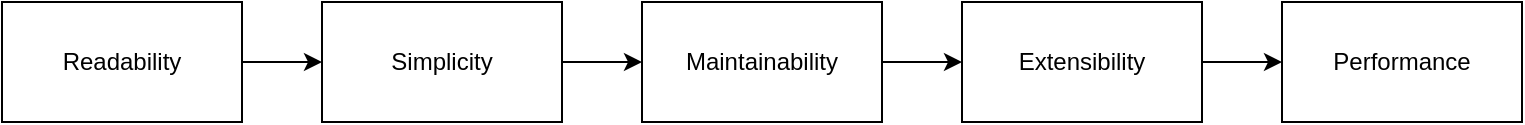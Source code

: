 <mxfile version="16.0.2" type="device" pages="6"><diagram id="T4zbBYWqux-4aDNjas2B" name="Philosophy"><mxGraphModel dx="946" dy="602" grid="1" gridSize="10" guides="1" tooltips="1" connect="1" arrows="1" fold="1" page="1" pageScale="1" pageWidth="1169" pageHeight="1654" math="0" shadow="0"><root><mxCell id="cOYS0s8pubSpcIsK2IB4-0"/><mxCell id="cOYS0s8pubSpcIsK2IB4-1" parent="cOYS0s8pubSpcIsK2IB4-0"/><mxCell id="cOYS0s8pubSpcIsK2IB4-4" value="" style="edgeStyle=orthogonalEdgeStyle;rounded=0;orthogonalLoop=1;jettySize=auto;html=1;" edge="1" parent="cOYS0s8pubSpcIsK2IB4-1" source="cOYS0s8pubSpcIsK2IB4-2" target="cOYS0s8pubSpcIsK2IB4-3"><mxGeometry relative="1" as="geometry"/></mxCell><mxCell id="cOYS0s8pubSpcIsK2IB4-2" value="Readability" style="rounded=0;whiteSpace=wrap;html=1;" vertex="1" parent="cOYS0s8pubSpcIsK2IB4-1"><mxGeometry x="80" y="220" width="120" height="60" as="geometry"/></mxCell><mxCell id="cOYS0s8pubSpcIsK2IB4-6" value="" style="edgeStyle=orthogonalEdgeStyle;rounded=0;orthogonalLoop=1;jettySize=auto;html=1;" edge="1" parent="cOYS0s8pubSpcIsK2IB4-1" source="cOYS0s8pubSpcIsK2IB4-3" target="cOYS0s8pubSpcIsK2IB4-5"><mxGeometry relative="1" as="geometry"/></mxCell><mxCell id="cOYS0s8pubSpcIsK2IB4-3" value="Simplicity" style="rounded=0;whiteSpace=wrap;html=1;" vertex="1" parent="cOYS0s8pubSpcIsK2IB4-1"><mxGeometry x="240" y="220" width="120" height="60" as="geometry"/></mxCell><mxCell id="cOYS0s8pubSpcIsK2IB4-8" value="" style="edgeStyle=orthogonalEdgeStyle;rounded=0;orthogonalLoop=1;jettySize=auto;html=1;" edge="1" parent="cOYS0s8pubSpcIsK2IB4-1" source="cOYS0s8pubSpcIsK2IB4-5" target="cOYS0s8pubSpcIsK2IB4-7"><mxGeometry relative="1" as="geometry"/></mxCell><mxCell id="cOYS0s8pubSpcIsK2IB4-5" value="Maintainability" style="rounded=0;whiteSpace=wrap;html=1;" vertex="1" parent="cOYS0s8pubSpcIsK2IB4-1"><mxGeometry x="400" y="220" width="120" height="60" as="geometry"/></mxCell><mxCell id="cOYS0s8pubSpcIsK2IB4-10" value="" style="edgeStyle=orthogonalEdgeStyle;rounded=0;orthogonalLoop=1;jettySize=auto;html=1;" edge="1" parent="cOYS0s8pubSpcIsK2IB4-1" source="cOYS0s8pubSpcIsK2IB4-7" target="cOYS0s8pubSpcIsK2IB4-9"><mxGeometry relative="1" as="geometry"/></mxCell><mxCell id="cOYS0s8pubSpcIsK2IB4-7" value="Extensibility" style="rounded=0;whiteSpace=wrap;html=1;" vertex="1" parent="cOYS0s8pubSpcIsK2IB4-1"><mxGeometry x="560" y="220" width="120" height="60" as="geometry"/></mxCell><mxCell id="cOYS0s8pubSpcIsK2IB4-9" value="Performance" style="rounded=0;whiteSpace=wrap;html=1;" vertex="1" parent="cOYS0s8pubSpcIsK2IB4-1"><mxGeometry x="720" y="220" width="120" height="60" as="geometry"/></mxCell></root></mxGraphModel></diagram><diagram id="cMN0oJEcIpX8BTZ8_sm2" name="1. Readability"><mxGraphModel dx="946" dy="2256" grid="1" gridSize="10" guides="1" tooltips="1" connect="1" arrows="1" fold="1" page="1" pageScale="1" pageWidth="1169" pageHeight="1654" math="0" shadow="0"><root><mxCell id="0"/><mxCell id="1" parent="0"/><mxCell id="_veU7rA_DRkgmM8GwEnb-12" value="" style="edgeStyle=orthogonalEdgeStyle;rounded=0;orthogonalLoop=1;jettySize=auto;html=1;exitX=1;exitY=0.5;exitDx=0;exitDy=0;entryX=0;entryY=0.5;entryDx=0;entryDy=0;" edge="1" parent="1" source="_veU7rA_DRkgmM8GwEnb-2" target="_veU7rA_DRkgmM8GwEnb-11"><mxGeometry relative="1" as="geometry"><Array as="points"><mxPoint x="360" y="-30"/><mxPoint x="360" y="10"/></Array></mxGeometry></mxCell><mxCell id="_veU7rA_DRkgmM8GwEnb-14" style="edgeStyle=orthogonalEdgeStyle;rounded=0;orthogonalLoop=1;jettySize=auto;html=1;entryX=0;entryY=0.5;entryDx=0;entryDy=0;" edge="1" parent="1" source="_veU7rA_DRkgmM8GwEnb-2" target="_veU7rA_DRkgmM8GwEnb-13"><mxGeometry relative="1" as="geometry"><Array as="points"><mxPoint x="360" y="-30"/><mxPoint x="360" y="90"/></Array></mxGeometry></mxCell><mxCell id="_veU7rA_DRkgmM8GwEnb-20" value="" style="edgeStyle=orthogonalEdgeStyle;rounded=0;orthogonalLoop=1;jettySize=auto;html=1;" edge="1" parent="1" source="_veU7rA_DRkgmM8GwEnb-2" target="_veU7rA_DRkgmM8GwEnb-19"><mxGeometry relative="1" as="geometry"><Array as="points"><mxPoint x="360" y="-30"/><mxPoint x="360" y="-60"/></Array></mxGeometry></mxCell><mxCell id="_veU7rA_DRkgmM8GwEnb-36" value="" style="edgeStyle=orthogonalEdgeStyle;rounded=0;orthogonalLoop=1;jettySize=auto;html=1;" edge="1" parent="1" source="_veU7rA_DRkgmM8GwEnb-2" target="_veU7rA_DRkgmM8GwEnb-35"><mxGeometry relative="1" as="geometry"><Array as="points"><mxPoint x="360" y="-30"/><mxPoint x="360" y="-160"/></Array></mxGeometry></mxCell><mxCell id="_veU7rA_DRkgmM8GwEnb-2" value="Readability" style="rounded=0;whiteSpace=wrap;html=1;" vertex="1" parent="1"><mxGeometry x="200" y="-60" width="120" height="60" as="geometry"/></mxCell><mxCell id="_veU7rA_DRkgmM8GwEnb-11" value="Idiomatic" style="rounded=0;whiteSpace=wrap;html=1;" vertex="1" parent="1"><mxGeometry x="420" y="-20" width="120" height="60" as="geometry"/></mxCell><mxCell id="_veU7rA_DRkgmM8GwEnb-13" value="Naming Conventions" style="rounded=0;whiteSpace=wrap;html=1;" vertex="1" parent="1"><mxGeometry x="420" y="60" width="120" height="60" as="geometry"/></mxCell><mxCell id="_veU7rA_DRkgmM8GwEnb-19" value="Consistency" style="rounded=0;whiteSpace=wrap;html=1;" vertex="1" parent="1"><mxGeometry x="420" y="-100" width="120" height="60" as="geometry"/></mxCell><mxCell id="_veU7rA_DRkgmM8GwEnb-35" value="POLA" style="rounded=0;whiteSpace=wrap;html=1;" vertex="1" parent="1"><mxGeometry x="420" y="-190" width="120" height="60" as="geometry"/></mxCell></root></mxGraphModel></diagram><diagram id="uCa_k90U21SwwoeZ75B3" name="2. Simplicity"><mxGraphModel dx="946" dy="602" grid="1" gridSize="10" guides="1" tooltips="1" connect="1" arrows="1" fold="1" page="1" pageScale="1" pageWidth="1169" pageHeight="1654" math="0" shadow="0"><root><mxCell id="48TtMH4gEI6W2YyqBDzi-0"/><mxCell id="48TtMH4gEI6W2YyqBDzi-1" parent="48TtMH4gEI6W2YyqBDzi-0"/><mxCell id="48TtMH4gEI6W2YyqBDzi-2" value="" style="edgeStyle=orthogonalEdgeStyle;rounded=0;orthogonalLoop=1;jettySize=auto;html=1;" edge="1" parent="48TtMH4gEI6W2YyqBDzi-1" source="48TtMH4gEI6W2YyqBDzi-4" target="48TtMH4gEI6W2YyqBDzi-5"><mxGeometry relative="1" as="geometry"/></mxCell><mxCell id="48TtMH4gEI6W2YyqBDzi-3" value="" style="edgeStyle=orthogonalEdgeStyle;rounded=0;orthogonalLoop=1;jettySize=auto;html=1;" edge="1" parent="48TtMH4gEI6W2YyqBDzi-1" source="48TtMH4gEI6W2YyqBDzi-4" target="48TtMH4gEI6W2YyqBDzi-6"><mxGeometry relative="1" as="geometry"/></mxCell><mxCell id="48TtMH4gEI6W2YyqBDzi-4" value="Simplicity" style="rounded=0;whiteSpace=wrap;html=1;" vertex="1" parent="48TtMH4gEI6W2YyqBDzi-1"><mxGeometry x="200" y="210" width="120" height="60" as="geometry"/></mxCell><mxCell id="48TtMH4gEI6W2YyqBDzi-5" value="YAGNI" style="rounded=0;whiteSpace=wrap;html=1;" vertex="1" parent="48TtMH4gEI6W2YyqBDzi-1"><mxGeometry x="420" y="160" width="120" height="60" as="geometry"/></mxCell><mxCell id="48TtMH4gEI6W2YyqBDzi-6" value="KISS" style="rounded=0;whiteSpace=wrap;html=1;" vertex="1" parent="48TtMH4gEI6W2YyqBDzi-1"><mxGeometry x="420" y="270" width="120" height="60" as="geometry"/></mxCell></root></mxGraphModel></diagram><diagram id="wkS1UaVaadskXaVfAm7B" name="3. Maintenability"><mxGraphModel dx="946" dy="602" grid="1" gridSize="10" guides="1" tooltips="1" connect="1" arrows="1" fold="1" page="1" pageScale="1" pageWidth="1169" pageHeight="1654" math="0" shadow="0"><root><mxCell id="U4D2ZawkMQ0DpELgRWSV-0"/><mxCell id="U4D2ZawkMQ0DpELgRWSV-1" parent="U4D2ZawkMQ0DpELgRWSV-0"/><mxCell id="U4D2ZawkMQ0DpELgRWSV-2" style="edgeStyle=orthogonalEdgeStyle;rounded=0;orthogonalLoop=1;jettySize=auto;html=1;entryX=0;entryY=0.5;entryDx=0;entryDy=0;" edge="1" parent="U4D2ZawkMQ0DpELgRWSV-1" source="U4D2ZawkMQ0DpELgRWSV-5" target="U4D2ZawkMQ0DpELgRWSV-6"><mxGeometry relative="1" as="geometry"/></mxCell><mxCell id="U4D2ZawkMQ0DpELgRWSV-3" style="edgeStyle=orthogonalEdgeStyle;rounded=0;orthogonalLoop=1;jettySize=auto;html=1;entryX=0;entryY=0.5;entryDx=0;entryDy=0;" edge="1" parent="U4D2ZawkMQ0DpELgRWSV-1" source="U4D2ZawkMQ0DpELgRWSV-5" target="U4D2ZawkMQ0DpELgRWSV-7"><mxGeometry relative="1" as="geometry"/></mxCell><mxCell id="U4D2ZawkMQ0DpELgRWSV-4" value="" style="edgeStyle=orthogonalEdgeStyle;rounded=0;orthogonalLoop=1;jettySize=auto;html=1;" edge="1" parent="U4D2ZawkMQ0DpELgRWSV-1" source="U4D2ZawkMQ0DpELgRWSV-5" target="U4D2ZawkMQ0DpELgRWSV-8"><mxGeometry relative="1" as="geometry"><Array as="points"><mxPoint x="370" y="480"/><mxPoint x="370" y="590"/></Array></mxGeometry></mxCell><mxCell id="U4D2ZawkMQ0DpELgRWSV-5" value="Maintenability" style="rounded=0;whiteSpace=wrap;html=1;" vertex="1" parent="U4D2ZawkMQ0DpELgRWSV-1"><mxGeometry x="200" y="450" width="120" height="60" as="geometry"/></mxCell><mxCell id="U4D2ZawkMQ0DpELgRWSV-6" value="Separation of Concerns" style="rounded=0;whiteSpace=wrap;html=1;" vertex="1" parent="U4D2ZawkMQ0DpELgRWSV-1"><mxGeometry x="420" y="360" width="120" height="60" as="geometry"/></mxCell><mxCell id="U4D2ZawkMQ0DpELgRWSV-7" value="Decouple" style="rounded=0;whiteSpace=wrap;html=1;" vertex="1" parent="U4D2ZawkMQ0DpELgRWSV-1"><mxGeometry x="420" y="450" width="120" height="60" as="geometry"/></mxCell><mxCell id="U4D2ZawkMQ0DpELgRWSV-8" value="DRY" style="rounded=0;whiteSpace=wrap;html=1;" vertex="1" parent="U4D2ZawkMQ0DpELgRWSV-1"><mxGeometry x="420" y="560" width="120" height="60" as="geometry"/></mxCell></root></mxGraphModel></diagram><diagram id="HkGp-uXDM6R1zffcwDWw" name="4. Extensibility"><mxGraphModel dx="946" dy="602" grid="1" gridSize="10" guides="1" tooltips="1" connect="1" arrows="1" fold="1" page="1" pageScale="1" pageWidth="1169" pageHeight="1654" math="0" shadow="0"><root><mxCell id="LkYaZajMVPtI5DP7hUUN-0"/><mxCell id="LkYaZajMVPtI5DP7hUUN-1" parent="LkYaZajMVPtI5DP7hUUN-0"/><mxCell id="acLOw3zpMEhZKXGmSlbf-0" value="" style="edgeStyle=orthogonalEdgeStyle;rounded=0;orthogonalLoop=1;jettySize=auto;html=1;" edge="1" parent="LkYaZajMVPtI5DP7hUUN-1" source="acLOw3zpMEhZKXGmSlbf-1" target="acLOw3zpMEhZKXGmSlbf-2"><mxGeometry relative="1" as="geometry"/></mxCell><mxCell id="acLOw3zpMEhZKXGmSlbf-1" value="Extensibility" style="rounded=0;whiteSpace=wrap;html=1;" vertex="1" parent="LkYaZajMVPtI5DP7hUUN-1"><mxGeometry x="200" y="680" width="120" height="60" as="geometry"/></mxCell><mxCell id="acLOw3zpMEhZKXGmSlbf-2" value="Platform Independence" style="rounded=0;whiteSpace=wrap;html=1;" vertex="1" parent="LkYaZajMVPtI5DP7hUUN-1"><mxGeometry x="420" y="680" width="120" height="60" as="geometry"/></mxCell></root></mxGraphModel></diagram><diagram id="iyvJXWul71JXZp_yZ2gg" name="5. Performance"><mxGraphModel dx="946" dy="602" grid="1" gridSize="10" guides="1" tooltips="1" connect="1" arrows="1" fold="1" page="1" pageScale="1" pageWidth="1169" pageHeight="1654" math="0" shadow="0"><root><mxCell id="DLhK9FFqZKZdy-h8EXN0-0"/><mxCell id="DLhK9FFqZKZdy-h8EXN0-1" parent="DLhK9FFqZKZdy-h8EXN0-0"/><mxCell id="DLhK9FFqZKZdy-h8EXN0-2" value="" style="edgeStyle=orthogonalEdgeStyle;rounded=0;orthogonalLoop=1;jettySize=auto;html=1;" edge="1" parent="DLhK9FFqZKZdy-h8EXN0-1" source="DLhK9FFqZKZdy-h8EXN0-3" target="DLhK9FFqZKZdy-h8EXN0-4"><mxGeometry relative="1" as="geometry"/></mxCell><mxCell id="DLhK9FFqZKZdy-h8EXN0-3" value="Performance" style="rounded=0;whiteSpace=wrap;html=1;" vertex="1" parent="DLhK9FFqZKZdy-h8EXN0-1"><mxGeometry x="200" y="840" width="120" height="60" as="geometry"/></mxCell><mxCell id="DLhK9FFqZKZdy-h8EXN0-4" value="Performance" style="rounded=0;whiteSpace=wrap;html=1;" vertex="1" parent="DLhK9FFqZKZdy-h8EXN0-1"><mxGeometry x="420" y="840" width="120" height="60" as="geometry"/></mxCell></root></mxGraphModel></diagram></mxfile>